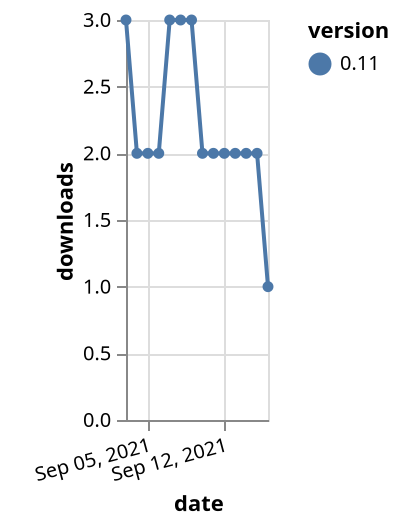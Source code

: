{"$schema": "https://vega.github.io/schema/vega-lite/v5.json", "description": "A simple bar chart with embedded data.", "data": {"values": [{"date": "2021-09-03", "total": 2506, "delta": 3, "version": "0.11"}, {"date": "2021-09-04", "total": 2508, "delta": 2, "version": "0.11"}, {"date": "2021-09-05", "total": 2510, "delta": 2, "version": "0.11"}, {"date": "2021-09-06", "total": 2512, "delta": 2, "version": "0.11"}, {"date": "2021-09-07", "total": 2515, "delta": 3, "version": "0.11"}, {"date": "2021-09-08", "total": 2518, "delta": 3, "version": "0.11"}, {"date": "2021-09-09", "total": 2521, "delta": 3, "version": "0.11"}, {"date": "2021-09-10", "total": 2523, "delta": 2, "version": "0.11"}, {"date": "2021-09-11", "total": 2525, "delta": 2, "version": "0.11"}, {"date": "2021-09-12", "total": 2527, "delta": 2, "version": "0.11"}, {"date": "2021-09-13", "total": 2529, "delta": 2, "version": "0.11"}, {"date": "2021-09-14", "total": 2531, "delta": 2, "version": "0.11"}, {"date": "2021-09-15", "total": 2533, "delta": 2, "version": "0.11"}, {"date": "2021-09-16", "total": 2534, "delta": 1, "version": "0.11"}]}, "width": "container", "mark": {"type": "line", "point": {"filled": true}}, "encoding": {"x": {"field": "date", "type": "temporal", "timeUnit": "yearmonthdate", "title": "date", "axis": {"labelAngle": -15}}, "y": {"field": "delta", "type": "quantitative", "title": "downloads"}, "color": {"field": "version", "type": "nominal"}, "tooltip": {"field": "delta"}}}